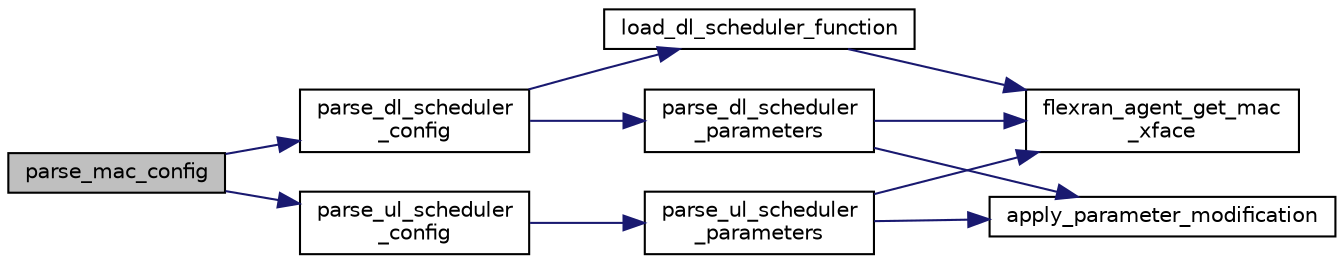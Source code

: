 digraph "parse_mac_config"
{
 // LATEX_PDF_SIZE
  edge [fontname="Helvetica",fontsize="10",labelfontname="Helvetica",labelfontsize="10"];
  node [fontname="Helvetica",fontsize="10",shape=record];
  rankdir="LR";
  Node1 [label="parse_mac_config",height=0.2,width=0.4,color="black", fillcolor="grey75", style="filled", fontcolor="black",tooltip=" "];
  Node1 -> Node2 [color="midnightblue",fontsize="10",style="solid",fontname="Helvetica"];
  Node2 [label="parse_dl_scheduler\l_config",height=0.2,width=0.4,color="black", fillcolor="white", style="filled",URL="$flexran__agent__mac__internal_8c.html#a6f166b281f9a426fa5ca87c8286eaeaa",tooltip=" "];
  Node2 -> Node3 [color="midnightblue",fontsize="10",style="solid",fontname="Helvetica"];
  Node3 [label="load_dl_scheduler_function",height=0.2,width=0.4,color="black", fillcolor="white", style="filled",URL="$flexran__agent__mac__internal_8c.html#a369774e290c0b5cef7af8575848063b7",tooltip=" "];
  Node3 -> Node4 [color="midnightblue",fontsize="10",style="solid",fontname="Helvetica"];
  Node4 [label="flexran_agent_get_mac\l_xface",height=0.2,width=0.4,color="black", fillcolor="white", style="filled",URL="$flexran__agent__mac_8c.html#a6ed74fc929d98eb8129181d1f5b00d08",tooltip=" "];
  Node2 -> Node5 [color="midnightblue",fontsize="10",style="solid",fontname="Helvetica"];
  Node5 [label="parse_dl_scheduler\l_parameters",height=0.2,width=0.4,color="black", fillcolor="white", style="filled",URL="$flexran__agent__mac__internal_8c.html#a71f1c4ee9dd8f1089c47770d165a3193",tooltip=" "];
  Node5 -> Node6 [color="midnightblue",fontsize="10",style="solid",fontname="Helvetica"];
  Node6 [label="apply_parameter_modification",height=0.2,width=0.4,color="black", fillcolor="white", style="filled",URL="$flexran__agent__common__internal_8c.html#a7fb321f75fa2b91a951ed4ef860ac201",tooltip=" "];
  Node5 -> Node4 [color="midnightblue",fontsize="10",style="solid",fontname="Helvetica"];
  Node1 -> Node7 [color="midnightblue",fontsize="10",style="solid",fontname="Helvetica"];
  Node7 [label="parse_ul_scheduler\l_config",height=0.2,width=0.4,color="black", fillcolor="white", style="filled",URL="$flexran__agent__mac__internal_8c.html#a2dc0931d47bf30d3e8dcd03cb9f2d724",tooltip=" "];
  Node7 -> Node8 [color="midnightblue",fontsize="10",style="solid",fontname="Helvetica"];
  Node8 [label="parse_ul_scheduler\l_parameters",height=0.2,width=0.4,color="black", fillcolor="white", style="filled",URL="$flexran__agent__mac__internal_8c.html#a90a147c920548fc5a80107517230e01c",tooltip=" "];
  Node8 -> Node6 [color="midnightblue",fontsize="10",style="solid",fontname="Helvetica"];
  Node8 -> Node4 [color="midnightblue",fontsize="10",style="solid",fontname="Helvetica"];
}
